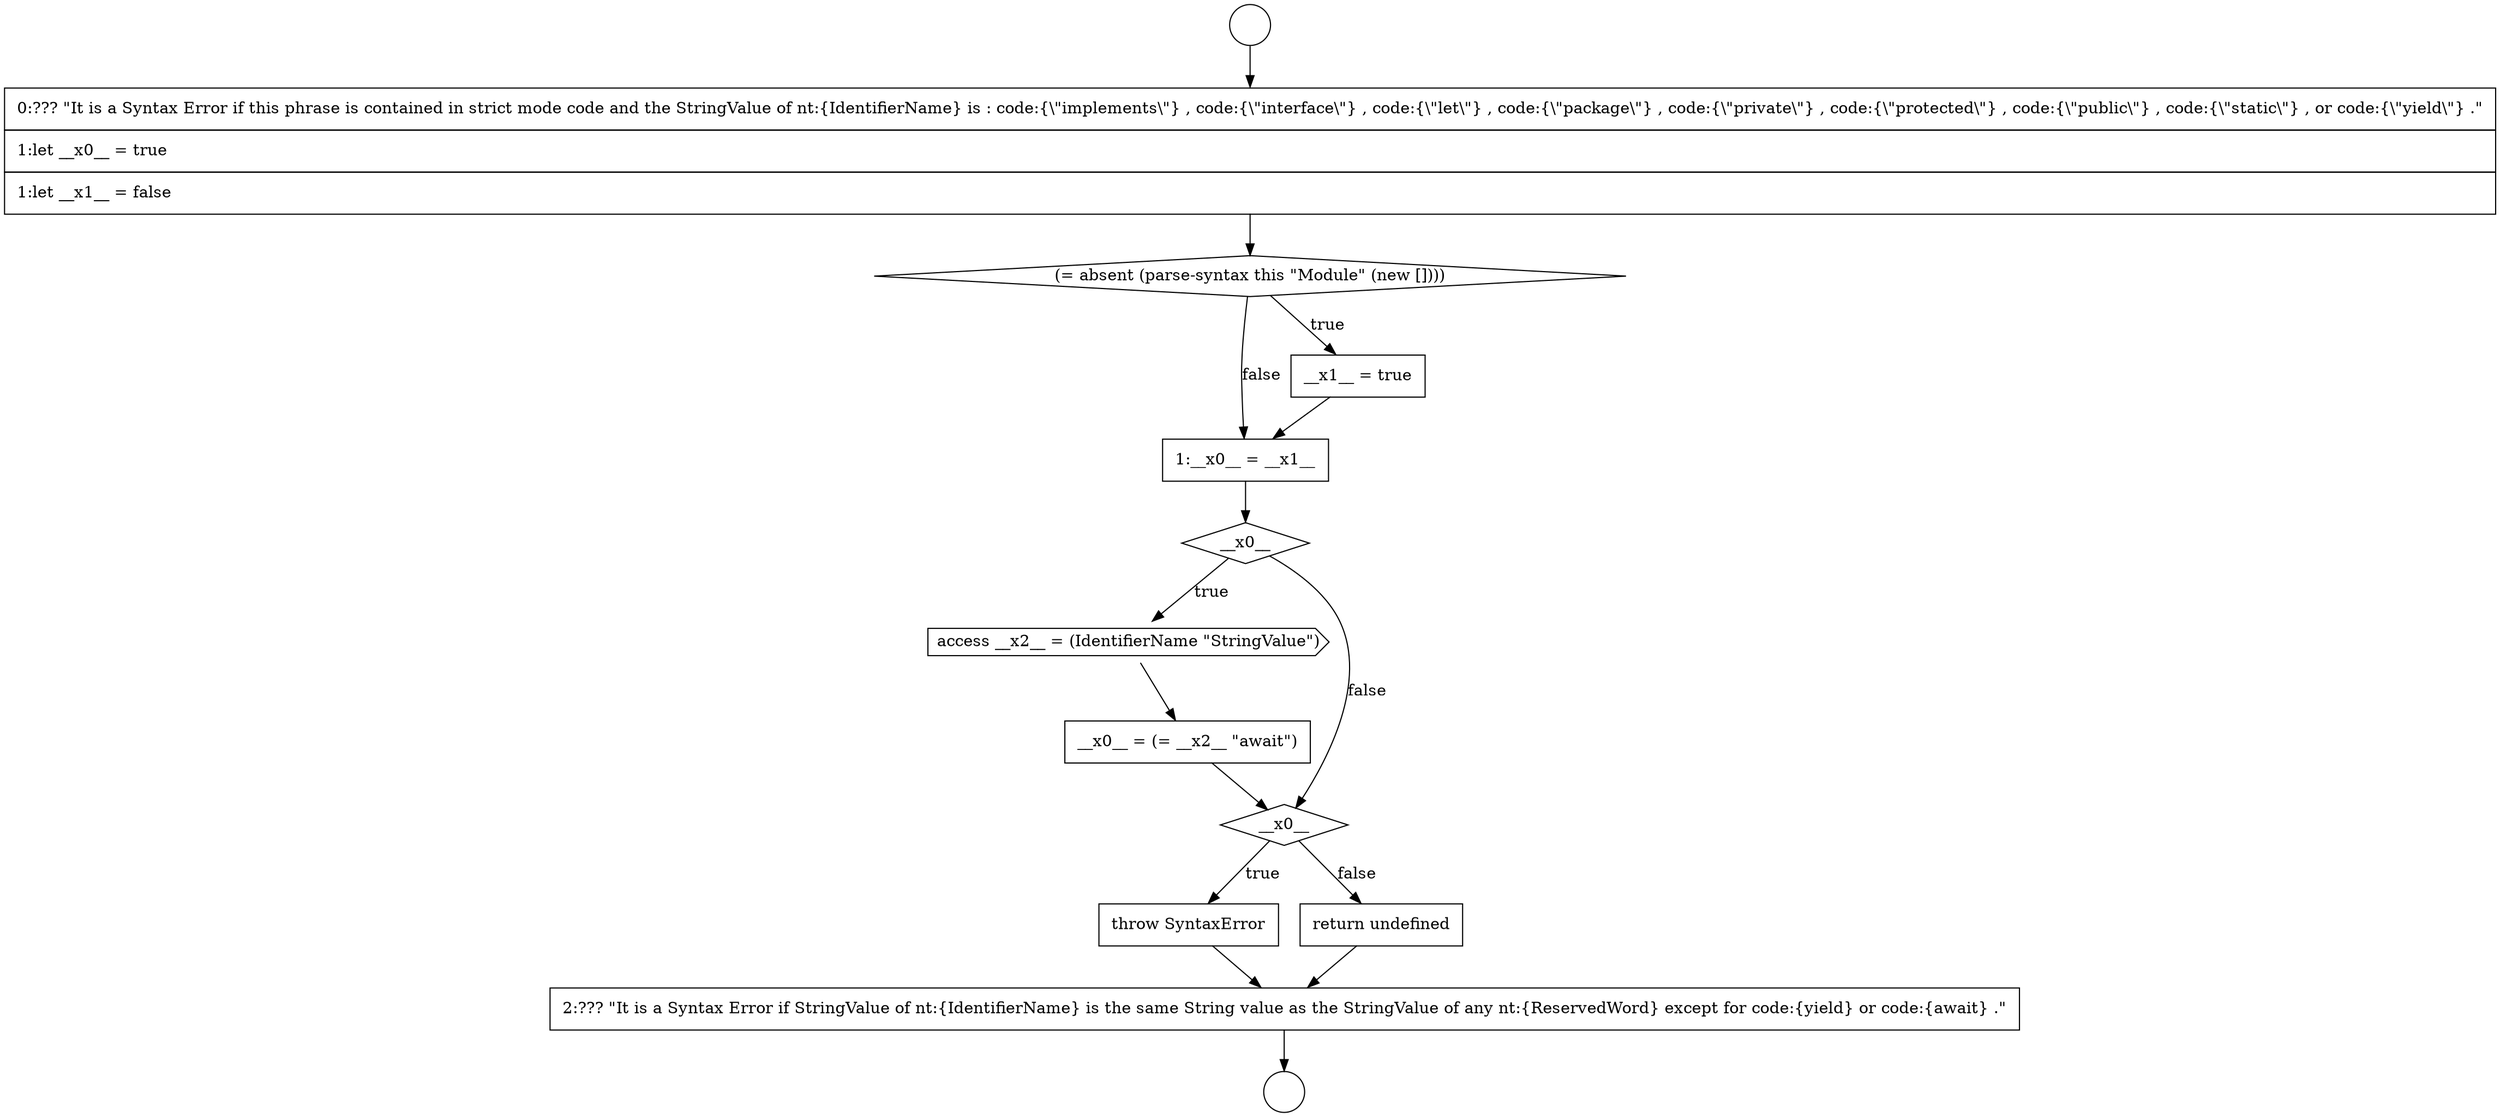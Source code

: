 digraph {
  node18279 [shape=circle label=" " color="black" fillcolor="white" style=filled]
  node18284 [shape=diamond, label=<<font color="black">__x0__</font>> color="black" fillcolor="white" style=filled]
  node18286 [shape=none, margin=0, label=<<font color="black">
    <table border="0" cellborder="1" cellspacing="0" cellpadding="10">
      <tr><td align="left">__x0__ = (= __x2__ &quot;await&quot;)</td></tr>
    </table>
  </font>> color="black" fillcolor="white" style=filled]
  node18283 [shape=none, margin=0, label=<<font color="black">
    <table border="0" cellborder="1" cellspacing="0" cellpadding="10">
      <tr><td align="left">1:__x0__ = __x1__</td></tr>
    </table>
  </font>> color="black" fillcolor="white" style=filled]
  node18280 [shape=none, margin=0, label=<<font color="black">
    <table border="0" cellborder="1" cellspacing="0" cellpadding="10">
      <tr><td align="left">0:??? &quot;It is a Syntax Error if this phrase is contained in strict mode code and the StringValue of nt:{IdentifierName} is : code:{\&quot;implements\&quot;} , code:{\&quot;interface\&quot;} , code:{\&quot;let\&quot;} , code:{\&quot;package\&quot;} , code:{\&quot;private\&quot;} , code:{\&quot;protected\&quot;} , code:{\&quot;public\&quot;} , code:{\&quot;static\&quot;} , or code:{\&quot;yield\&quot;} .&quot;</td></tr>
      <tr><td align="left">1:let __x0__ = true</td></tr>
      <tr><td align="left">1:let __x1__ = false</td></tr>
    </table>
  </font>> color="black" fillcolor="white" style=filled]
  node18282 [shape=none, margin=0, label=<<font color="black">
    <table border="0" cellborder="1" cellspacing="0" cellpadding="10">
      <tr><td align="left">__x1__ = true</td></tr>
    </table>
  </font>> color="black" fillcolor="white" style=filled]
  node18290 [shape=none, margin=0, label=<<font color="black">
    <table border="0" cellborder="1" cellspacing="0" cellpadding="10">
      <tr><td align="left">2:??? &quot;It is a Syntax Error if StringValue of nt:{IdentifierName} is the same String value as the StringValue of any nt:{ReservedWord} except for code:{yield} or code:{await} .&quot;</td></tr>
    </table>
  </font>> color="black" fillcolor="white" style=filled]
  node18281 [shape=diamond, label=<<font color="black">(= absent (parse-syntax this &quot;Module&quot; (new [])))</font>> color="black" fillcolor="white" style=filled]
  node18288 [shape=none, margin=0, label=<<font color="black">
    <table border="0" cellborder="1" cellspacing="0" cellpadding="10">
      <tr><td align="left">throw SyntaxError</td></tr>
    </table>
  </font>> color="black" fillcolor="white" style=filled]
  node18278 [shape=circle label=" " color="black" fillcolor="white" style=filled]
  node18285 [shape=cds, label=<<font color="black">access __x2__ = (IdentifierName &quot;StringValue&quot;)</font>> color="black" fillcolor="white" style=filled]
  node18287 [shape=diamond, label=<<font color="black">__x0__</font>> color="black" fillcolor="white" style=filled]
  node18289 [shape=none, margin=0, label=<<font color="black">
    <table border="0" cellborder="1" cellspacing="0" cellpadding="10">
      <tr><td align="left">return undefined</td></tr>
    </table>
  </font>> color="black" fillcolor="white" style=filled]
  node18288 -> node18290 [ color="black"]
  node18289 -> node18290 [ color="black"]
  node18286 -> node18287 [ color="black"]
  node18285 -> node18286 [ color="black"]
  node18281 -> node18282 [label=<<font color="black">true</font>> color="black"]
  node18281 -> node18283 [label=<<font color="black">false</font>> color="black"]
  node18287 -> node18288 [label=<<font color="black">true</font>> color="black"]
  node18287 -> node18289 [label=<<font color="black">false</font>> color="black"]
  node18280 -> node18281 [ color="black"]
  node18278 -> node18280 [ color="black"]
  node18283 -> node18284 [ color="black"]
  node18282 -> node18283 [ color="black"]
  node18284 -> node18285 [label=<<font color="black">true</font>> color="black"]
  node18284 -> node18287 [label=<<font color="black">false</font>> color="black"]
  node18290 -> node18279 [ color="black"]
}
